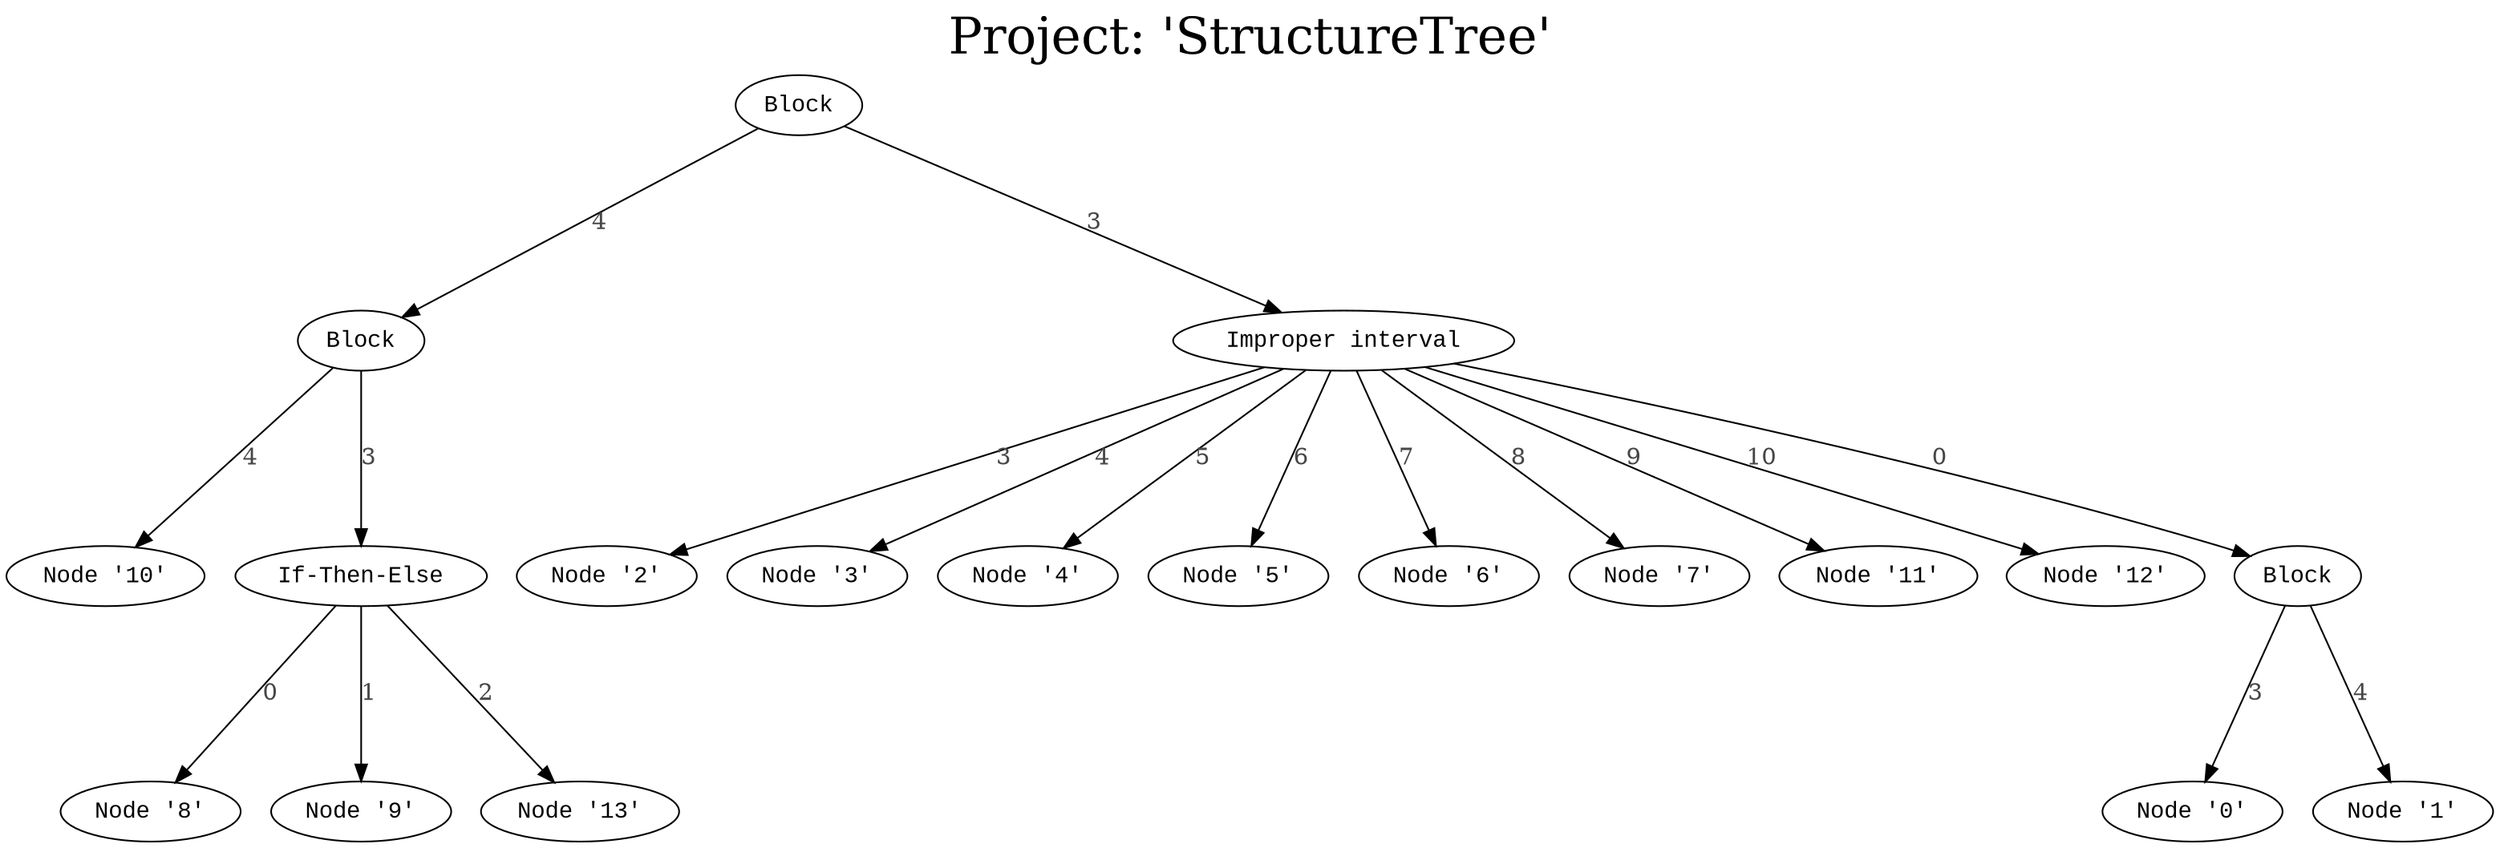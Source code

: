      // Auto generated DOT graph.
     // Compiler .dot->.png: "dot -Tpng testWHILE+IF.dot > testWHILE+IF.png"
     // (The format was heavily insipred by Kalani Thielen's example at http://www.graphviz.org/content/psg)

          digraph G {
          compound=true;
          ranksep=1.25;
          fontsize=30;
          labelloc="t";label="Project: 'StructureTree'";
          bgcolor=white;

           "n0" [style="filled" penwidth=1 fillcolor="white" fontname="Courier New" label="Node '0'"];
           "n1" [style="filled" penwidth=1 fillcolor="white" fontname="Courier New" label="Node '1'"];
           "n2" [style="filled" penwidth=1 fillcolor="white" fontname="Courier New" label="Node '2'"];
           "n3" [style="filled" penwidth=1 fillcolor="white" fontname="Courier New" label="Node '3'"];
           "n4" [style="filled" penwidth=1 fillcolor="white" fontname="Courier New" label="Node '4'"];
           "n5" [style="filled" penwidth=1 fillcolor="white" fontname="Courier New" label="Node '5'"];
           "n6" [style="filled" penwidth=1 fillcolor="white" fontname="Courier New" label="Node '6'"];
           "n7" [style="filled" penwidth=1 fillcolor="white" fontname="Courier New" label="Node '7'"];
           "n8" [style="filled" penwidth=1 fillcolor="white" fontname="Courier New" label="Node '8'"];
           "n9" [style="filled" penwidth=1 fillcolor="white" fontname="Courier New" label="Node '9'"];
           "n10" [style="filled" penwidth=1 fillcolor="white" fontname="Courier New" label="Node '10'"];
           "n11" [style="filled" penwidth=1 fillcolor="white" fontname="Courier New" label="Node '11'"];
           "n12" [style="filled" penwidth=1 fillcolor="white" fontname="Courier New" label="Node '12'"];
           "n13" [style="filled" penwidth=1 fillcolor="white" fontname="Courier New" label="Node '13'"];
           "n14" [style="filled" penwidth=1 fillcolor="white" fontname="Courier New" label="If-Then-Else"];
           "n15" [style="filled" penwidth=1 fillcolor="white" fontname="Courier New" label="Block"];
           "n16" [style="filled" penwidth=1 fillcolor="white" fontname="Courier New" label="Block"];
           "n17" [style="filled" penwidth=1 fillcolor="white" fontname="Courier New" label="Improper interval"];
           "n18" [style="filled" penwidth=1 fillcolor="white" fontname="Courier New" label="Block"];
           n14 -> n8 [penwidth=1 fontsize=14 fontcolor="grey28" label="0"];
           n14 -> n9 [penwidth=1 fontsize=14 fontcolor="grey28" label="1"];
           n14 -> n13 [penwidth=1 fontsize=14 fontcolor="grey28" label="2"];
           n15 -> n0 [penwidth=1 fontsize=14 fontcolor="grey28" label="3"];
           n15 -> n1 [penwidth=1 fontsize=14 fontcolor="grey28" label="4"];
           n16 -> n14 [penwidth=1 fontsize=14 fontcolor="grey28" label="3"];
           n16 -> n10 [penwidth=1 fontsize=14 fontcolor="grey28" label="4"];
           n17 -> n15 [penwidth=1 fontsize=14 fontcolor="grey28" label="0"];
           n17 -> n2 [penwidth=1 fontsize=14 fontcolor="grey28" label="3"];
           n17 -> n3 [penwidth=1 fontsize=14 fontcolor="grey28" label="4"];
           n17 -> n4 [penwidth=1 fontsize=14 fontcolor="grey28" label="5"];
           n17 -> n5 [penwidth=1 fontsize=14 fontcolor="grey28" label="6"];
           n17 -> n6 [penwidth=1 fontsize=14 fontcolor="grey28" label="7"];
           n17 -> n7 [penwidth=1 fontsize=14 fontcolor="grey28" label="8"];
           n17 -> n11 [penwidth=1 fontsize=14 fontcolor="grey28" label="9"];
           n17 -> n12 [penwidth=1 fontsize=14 fontcolor="grey28" label="10"];
           n18 -> n17 [penwidth=1 fontsize=14 fontcolor="grey28" label="3"];
           n18 -> n16 [penwidth=1 fontsize=14 fontcolor="grey28" label="4"];
          }
